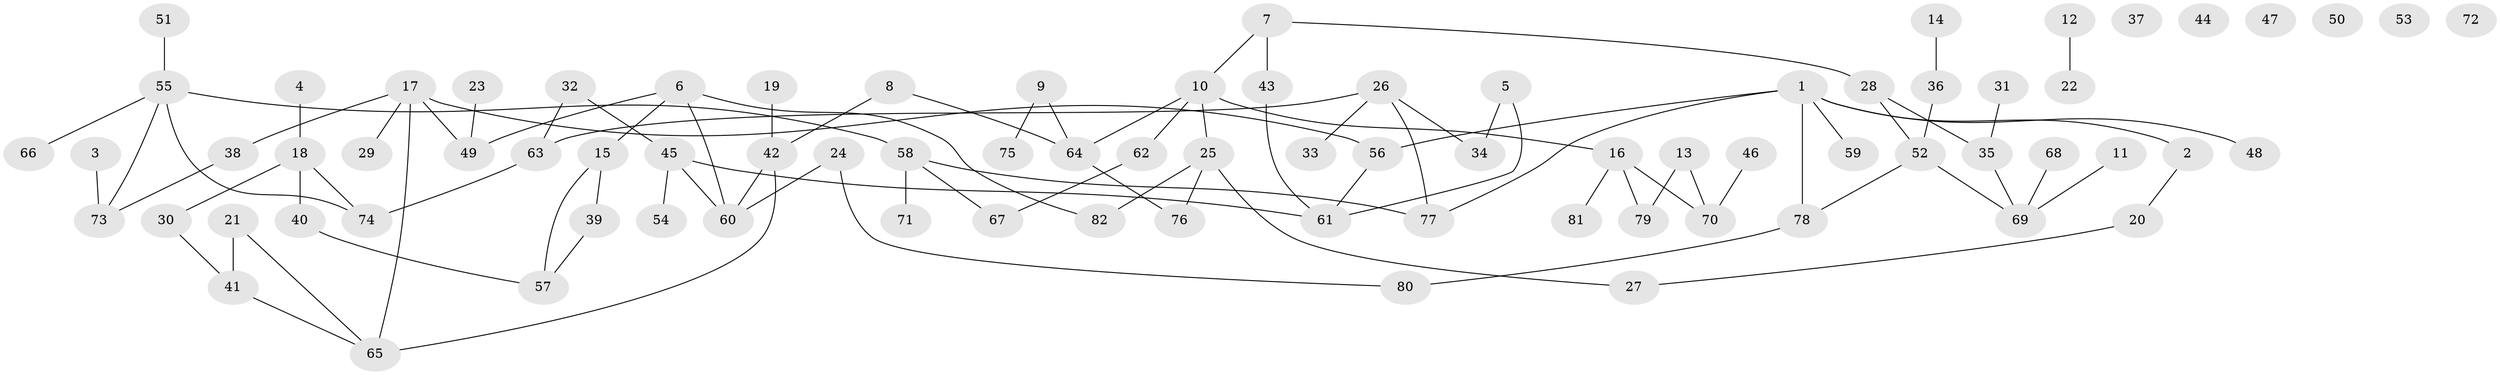 // Generated by graph-tools (version 1.1) at 2025/00/03/09/25 03:00:52]
// undirected, 82 vertices, 93 edges
graph export_dot {
graph [start="1"]
  node [color=gray90,style=filled];
  1;
  2;
  3;
  4;
  5;
  6;
  7;
  8;
  9;
  10;
  11;
  12;
  13;
  14;
  15;
  16;
  17;
  18;
  19;
  20;
  21;
  22;
  23;
  24;
  25;
  26;
  27;
  28;
  29;
  30;
  31;
  32;
  33;
  34;
  35;
  36;
  37;
  38;
  39;
  40;
  41;
  42;
  43;
  44;
  45;
  46;
  47;
  48;
  49;
  50;
  51;
  52;
  53;
  54;
  55;
  56;
  57;
  58;
  59;
  60;
  61;
  62;
  63;
  64;
  65;
  66;
  67;
  68;
  69;
  70;
  71;
  72;
  73;
  74;
  75;
  76;
  77;
  78;
  79;
  80;
  81;
  82;
  1 -- 2;
  1 -- 48;
  1 -- 56;
  1 -- 59;
  1 -- 77;
  1 -- 78;
  2 -- 20;
  3 -- 73;
  4 -- 18;
  5 -- 34;
  5 -- 61;
  6 -- 15;
  6 -- 49;
  6 -- 60;
  6 -- 82;
  7 -- 10;
  7 -- 28;
  7 -- 43;
  8 -- 42;
  8 -- 64;
  9 -- 64;
  9 -- 75;
  10 -- 16;
  10 -- 25;
  10 -- 62;
  10 -- 64;
  11 -- 69;
  12 -- 22;
  13 -- 70;
  13 -- 79;
  14 -- 36;
  15 -- 39;
  15 -- 57;
  16 -- 70;
  16 -- 79;
  16 -- 81;
  17 -- 29;
  17 -- 38;
  17 -- 49;
  17 -- 56;
  17 -- 65;
  18 -- 30;
  18 -- 40;
  18 -- 74;
  19 -- 42;
  20 -- 27;
  21 -- 41;
  21 -- 65;
  23 -- 49;
  24 -- 60;
  24 -- 80;
  25 -- 27;
  25 -- 76;
  25 -- 82;
  26 -- 33;
  26 -- 34;
  26 -- 63;
  26 -- 77;
  28 -- 35;
  28 -- 52;
  30 -- 41;
  31 -- 35;
  32 -- 45;
  32 -- 63;
  35 -- 69;
  36 -- 52;
  38 -- 73;
  39 -- 57;
  40 -- 57;
  41 -- 65;
  42 -- 60;
  42 -- 65;
  43 -- 61;
  45 -- 54;
  45 -- 60;
  45 -- 61;
  46 -- 70;
  51 -- 55;
  52 -- 69;
  52 -- 78;
  55 -- 58;
  55 -- 66;
  55 -- 73;
  55 -- 74;
  56 -- 61;
  58 -- 67;
  58 -- 71;
  58 -- 77;
  62 -- 67;
  63 -- 74;
  64 -- 76;
  68 -- 69;
  78 -- 80;
}

